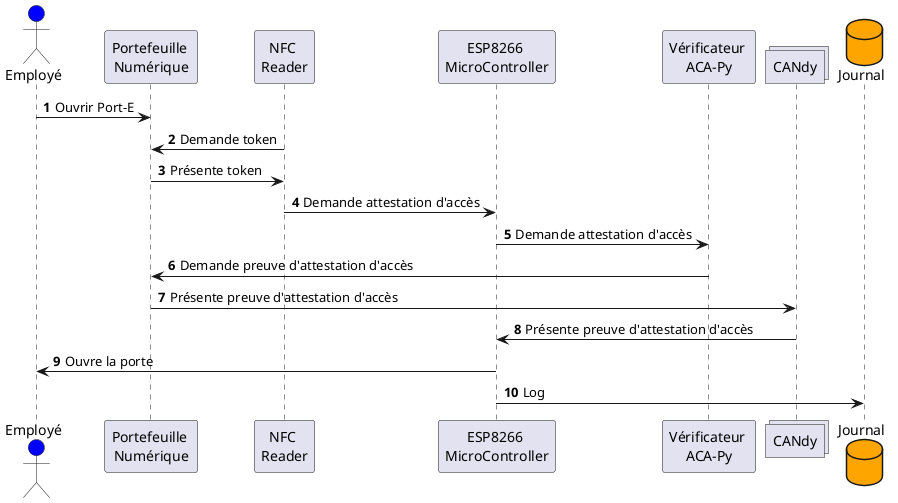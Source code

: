@startuml SchemaConsommteurPhysique
autonumber

'*************
'Déclaration de participants
'*************
actor Employé as Employee #Blue
participant  "Portefeuille \nNumérique" as Wallet
participant "NFC \nReader" as Reader
participant "ESP8266 \nMicroController" as ESP8266
participant "Vérificateur \nACA-Py" as ACAPY   
collections CANdy
database Journal #Orange

'**************
'DÉFINITION DES LIENS
'**************
Employee -> Wallet : Ouvrir Port-E
Reader -> Wallet : Demande token
Wallet -> Reader :  Présente token
Reader -> ESP8266 : Demande attestation d'accès
ESP8266 -> ACAPY : Demande attestation d'accès
ACAPY -> Wallet : Demande preuve d'attestation d'accès
Wallet -> CANdy : Présente preuve d'attestation d'accès
CANdy -> ESP8266 : Présente preuve d'attestation d'accès
ESP8266 -> Employee : Ouvre la porte
ESP8266 -> Journal : Log 

@enduml